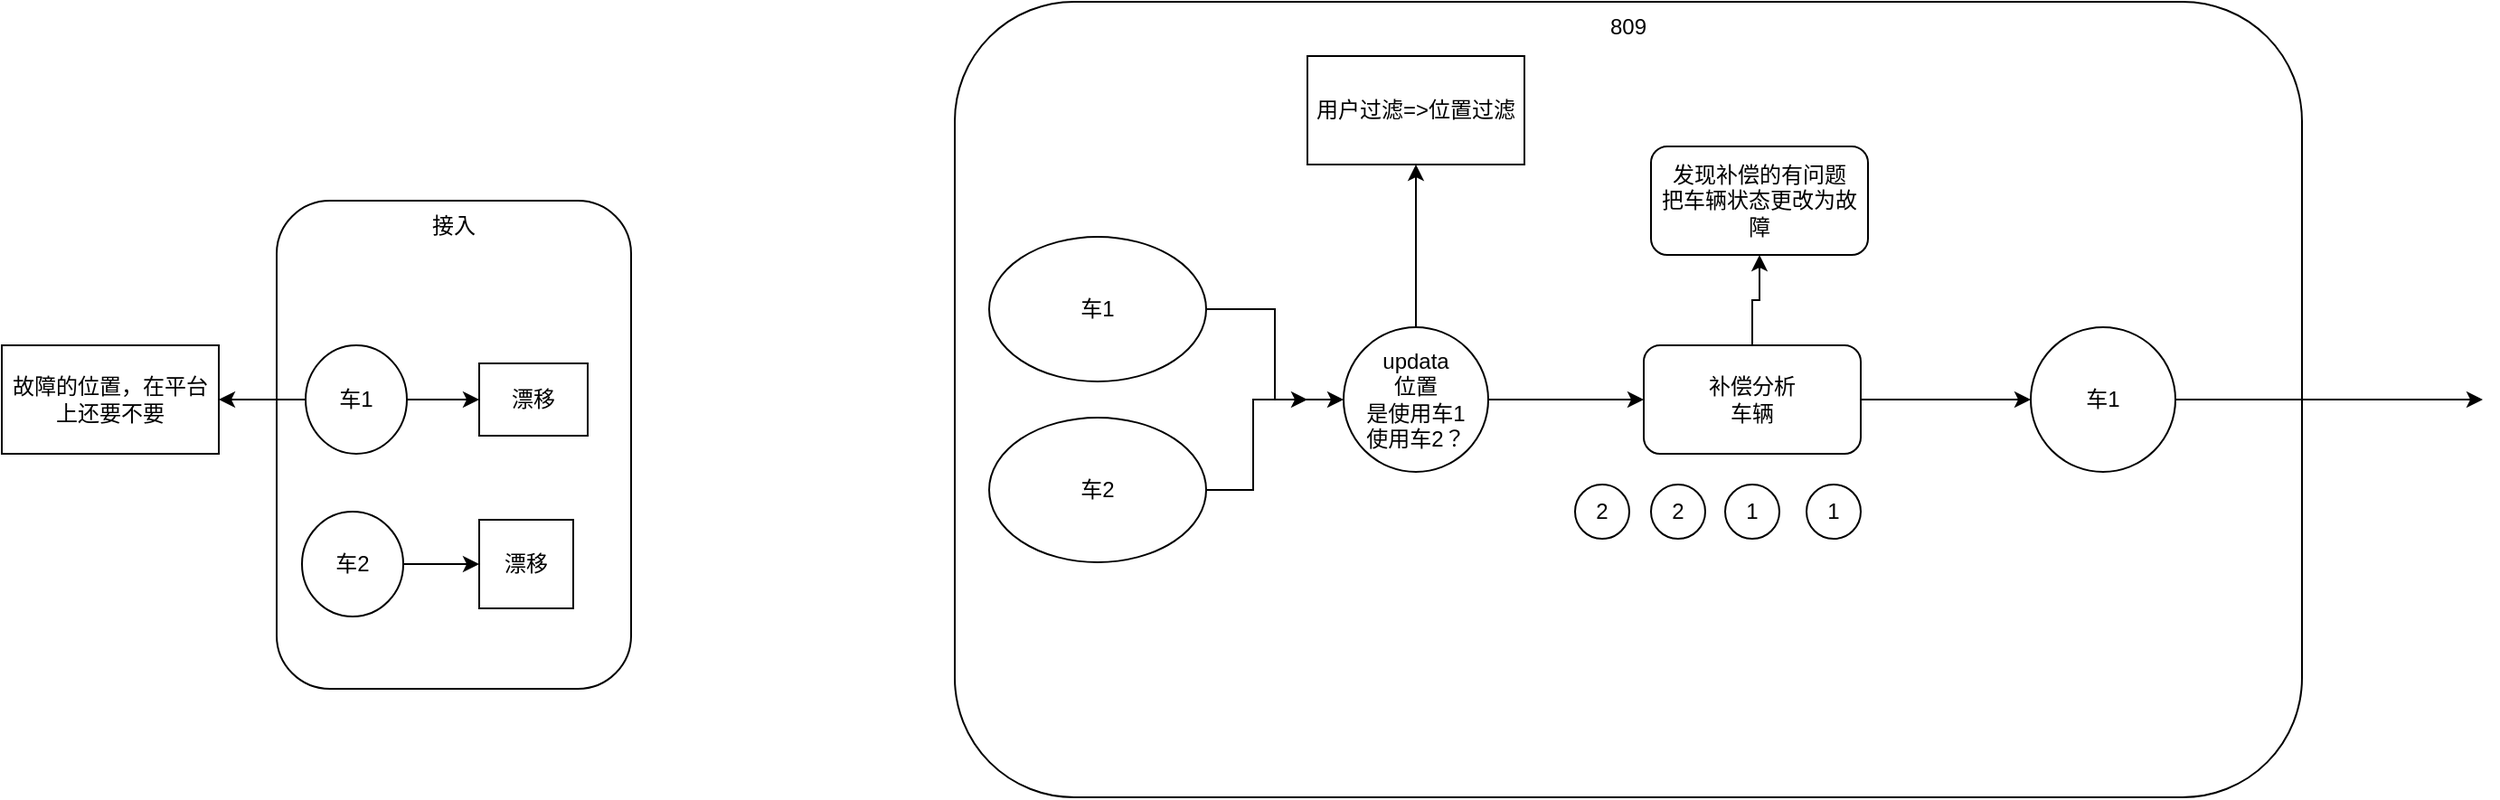 <mxfile version="22.0.8" type="github">
  <diagram name="第 1 页" id="JRrlMxC2_B8CHurWPLDc">
    <mxGraphModel dx="1386" dy="-2756" grid="1" gridSize="10" guides="1" tooltips="1" connect="1" arrows="1" fold="1" page="1" pageScale="1" pageWidth="827" pageHeight="1169" math="0" shadow="0">
      <root>
        <mxCell id="0" />
        <mxCell id="1" parent="0" />
        <mxCell id="UCwlyn8cHIrKDs5Shonr-1" value="接入" style="rounded=1;whiteSpace=wrap;html=1;verticalAlign=top;" vertex="1" parent="1">
          <mxGeometry x="290" y="3920" width="196" height="270" as="geometry" />
        </mxCell>
        <mxCell id="UCwlyn8cHIrKDs5Shonr-2" value="809" style="rounded=1;whiteSpace=wrap;html=1;verticalAlign=top;" vertex="1" parent="1">
          <mxGeometry x="665" y="3810" width="745" height="440" as="geometry" />
        </mxCell>
        <mxCell id="UCwlyn8cHIrKDs5Shonr-3" style="edgeStyle=orthogonalEdgeStyle;rounded=0;orthogonalLoop=1;jettySize=auto;html=1;entryX=0;entryY=0.5;entryDx=0;entryDy=0;" edge="1" parent="1" source="UCwlyn8cHIrKDs5Shonr-4" target="UCwlyn8cHIrKDs5Shonr-12">
          <mxGeometry relative="1" as="geometry" />
        </mxCell>
        <mxCell id="UCwlyn8cHIrKDs5Shonr-4" value="车1" style="ellipse;whiteSpace=wrap;html=1;" vertex="1" parent="1">
          <mxGeometry x="684" y="3940" width="120" height="80" as="geometry" />
        </mxCell>
        <mxCell id="UCwlyn8cHIrKDs5Shonr-5" style="edgeStyle=orthogonalEdgeStyle;rounded=0;orthogonalLoop=1;jettySize=auto;html=1;" edge="1" parent="1" source="UCwlyn8cHIrKDs5Shonr-6">
          <mxGeometry relative="1" as="geometry">
            <mxPoint x="860" y="4030" as="targetPoint" />
            <Array as="points">
              <mxPoint x="830" y="4080" />
              <mxPoint x="830" y="4030" />
            </Array>
          </mxGeometry>
        </mxCell>
        <mxCell id="UCwlyn8cHIrKDs5Shonr-6" value="车2" style="ellipse;whiteSpace=wrap;html=1;" vertex="1" parent="1">
          <mxGeometry x="684" y="4040" width="120" height="80" as="geometry" />
        </mxCell>
        <mxCell id="UCwlyn8cHIrKDs5Shonr-7" style="edgeStyle=orthogonalEdgeStyle;rounded=0;orthogonalLoop=1;jettySize=auto;html=1;" edge="1" parent="1" source="UCwlyn8cHIrKDs5Shonr-9" target="UCwlyn8cHIrKDs5Shonr-14">
          <mxGeometry relative="1" as="geometry" />
        </mxCell>
        <mxCell id="UCwlyn8cHIrKDs5Shonr-8" value="" style="edgeStyle=orthogonalEdgeStyle;rounded=0;orthogonalLoop=1;jettySize=auto;html=1;" edge="1" parent="1" source="UCwlyn8cHIrKDs5Shonr-9" target="UCwlyn8cHIrKDs5Shonr-20">
          <mxGeometry relative="1" as="geometry" />
        </mxCell>
        <mxCell id="UCwlyn8cHIrKDs5Shonr-9" value="补偿分析&lt;br&gt;车辆" style="rounded=1;whiteSpace=wrap;html=1;" vertex="1" parent="1">
          <mxGeometry x="1046" y="4000" width="120" height="60" as="geometry" />
        </mxCell>
        <mxCell id="UCwlyn8cHIrKDs5Shonr-10" style="edgeStyle=orthogonalEdgeStyle;rounded=0;orthogonalLoop=1;jettySize=auto;html=1;entryX=0;entryY=0.5;entryDx=0;entryDy=0;" edge="1" parent="1" source="UCwlyn8cHIrKDs5Shonr-12" target="UCwlyn8cHIrKDs5Shonr-9">
          <mxGeometry relative="1" as="geometry" />
        </mxCell>
        <mxCell id="UCwlyn8cHIrKDs5Shonr-11" value="" style="edgeStyle=orthogonalEdgeStyle;rounded=0;orthogonalLoop=1;jettySize=auto;html=1;" edge="1" parent="1" source="UCwlyn8cHIrKDs5Shonr-12" target="UCwlyn8cHIrKDs5Shonr-19">
          <mxGeometry relative="1" as="geometry" />
        </mxCell>
        <mxCell id="UCwlyn8cHIrKDs5Shonr-12" value="updata&lt;br&gt;位置&lt;br&gt;是使用车1&lt;br&gt;使用车2？" style="ellipse;whiteSpace=wrap;html=1;aspect=fixed;" vertex="1" parent="1">
          <mxGeometry x="880" y="3990" width="80" height="80" as="geometry" />
        </mxCell>
        <mxCell id="UCwlyn8cHIrKDs5Shonr-13" style="edgeStyle=orthogonalEdgeStyle;rounded=0;orthogonalLoop=1;jettySize=auto;html=1;" edge="1" parent="1" source="UCwlyn8cHIrKDs5Shonr-14">
          <mxGeometry relative="1" as="geometry">
            <mxPoint x="1510" y="4030" as="targetPoint" />
          </mxGeometry>
        </mxCell>
        <mxCell id="UCwlyn8cHIrKDs5Shonr-14" value="车1" style="ellipse;whiteSpace=wrap;html=1;aspect=fixed;" vertex="1" parent="1">
          <mxGeometry x="1260" y="3990" width="80" height="80" as="geometry" />
        </mxCell>
        <mxCell id="UCwlyn8cHIrKDs5Shonr-15" value="1" style="ellipse;whiteSpace=wrap;html=1;aspect=fixed;" vertex="1" parent="1">
          <mxGeometry x="1136" y="4077" width="30" height="30" as="geometry" />
        </mxCell>
        <mxCell id="UCwlyn8cHIrKDs5Shonr-16" value="1" style="ellipse;whiteSpace=wrap;html=1;aspect=fixed;" vertex="1" parent="1">
          <mxGeometry x="1091" y="4077" width="30" height="30" as="geometry" />
        </mxCell>
        <mxCell id="UCwlyn8cHIrKDs5Shonr-17" value="2" style="ellipse;whiteSpace=wrap;html=1;aspect=fixed;" vertex="1" parent="1">
          <mxGeometry x="1050" y="4077" width="30" height="30" as="geometry" />
        </mxCell>
        <mxCell id="UCwlyn8cHIrKDs5Shonr-18" value="2" style="ellipse;whiteSpace=wrap;html=1;aspect=fixed;" vertex="1" parent="1">
          <mxGeometry x="1008" y="4077" width="30" height="30" as="geometry" />
        </mxCell>
        <mxCell id="UCwlyn8cHIrKDs5Shonr-19" value="用户过滤=&amp;gt;位置过滤" style="whiteSpace=wrap;html=1;" vertex="1" parent="1">
          <mxGeometry x="860" y="3840" width="120" height="60" as="geometry" />
        </mxCell>
        <mxCell id="UCwlyn8cHIrKDs5Shonr-20" value="发现补偿的有问题&lt;br&gt;把车辆状态更改为故障" style="whiteSpace=wrap;html=1;rounded=1;" vertex="1" parent="1">
          <mxGeometry x="1050" y="3890" width="120" height="60" as="geometry" />
        </mxCell>
        <mxCell id="UCwlyn8cHIrKDs5Shonr-21" value="" style="edgeStyle=orthogonalEdgeStyle;rounded=0;orthogonalLoop=1;jettySize=auto;html=1;" edge="1" parent="1" source="UCwlyn8cHIrKDs5Shonr-23" target="UCwlyn8cHIrKDs5Shonr-26">
          <mxGeometry relative="1" as="geometry" />
        </mxCell>
        <mxCell id="UCwlyn8cHIrKDs5Shonr-22" value="" style="edgeStyle=orthogonalEdgeStyle;rounded=0;orthogonalLoop=1;jettySize=auto;html=1;" edge="1" parent="1" source="UCwlyn8cHIrKDs5Shonr-23" target="UCwlyn8cHIrKDs5Shonr-28">
          <mxGeometry relative="1" as="geometry" />
        </mxCell>
        <mxCell id="UCwlyn8cHIrKDs5Shonr-23" value="车1" style="ellipse;whiteSpace=wrap;html=1;" vertex="1" parent="1">
          <mxGeometry x="306" y="4000" width="56" height="60" as="geometry" />
        </mxCell>
        <mxCell id="UCwlyn8cHIrKDs5Shonr-24" value="" style="edgeStyle=orthogonalEdgeStyle;rounded=0;orthogonalLoop=1;jettySize=auto;html=1;" edge="1" parent="1" source="UCwlyn8cHIrKDs5Shonr-25" target="UCwlyn8cHIrKDs5Shonr-27">
          <mxGeometry relative="1" as="geometry" />
        </mxCell>
        <mxCell id="UCwlyn8cHIrKDs5Shonr-25" value="车2" style="ellipse;whiteSpace=wrap;html=1;" vertex="1" parent="1">
          <mxGeometry x="304" y="4092" width="56" height="58" as="geometry" />
        </mxCell>
        <mxCell id="UCwlyn8cHIrKDs5Shonr-26" value="漂移" style="whiteSpace=wrap;html=1;" vertex="1" parent="1">
          <mxGeometry x="402" y="4010" width="60" height="40" as="geometry" />
        </mxCell>
        <mxCell id="UCwlyn8cHIrKDs5Shonr-27" value="漂移" style="whiteSpace=wrap;html=1;" vertex="1" parent="1">
          <mxGeometry x="402" y="4096.5" width="52" height="49" as="geometry" />
        </mxCell>
        <mxCell id="UCwlyn8cHIrKDs5Shonr-28" value="故障的位置，在平台上还要不要" style="whiteSpace=wrap;html=1;" vertex="1" parent="1">
          <mxGeometry x="138" y="4000" width="120" height="60" as="geometry" />
        </mxCell>
      </root>
    </mxGraphModel>
  </diagram>
</mxfile>
